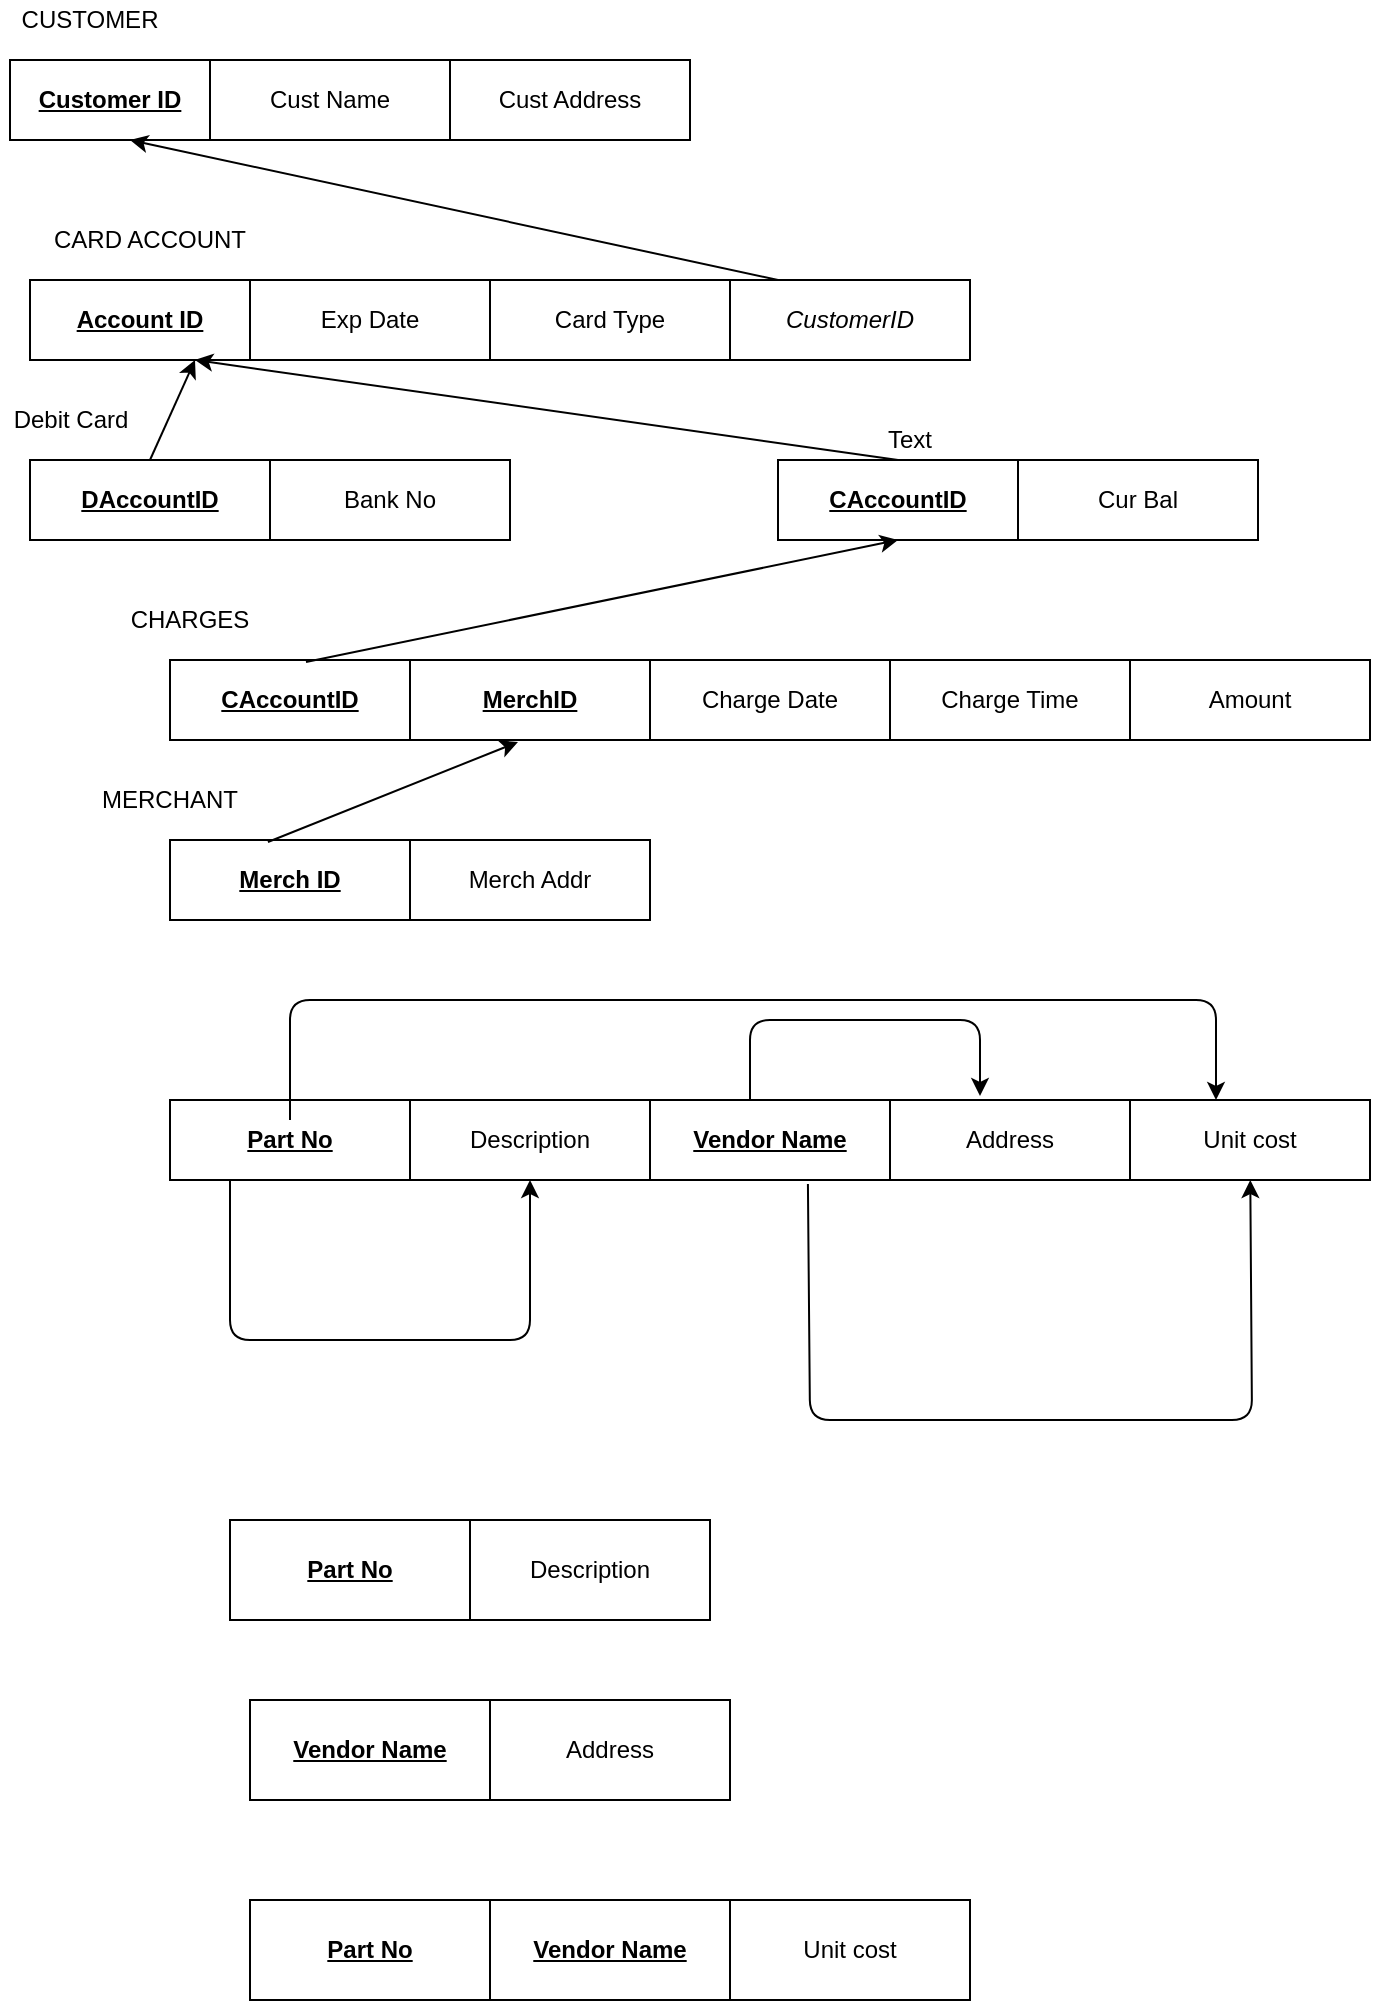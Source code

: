 <mxfile version="13.8.0" type="github">
  <diagram id="bMVnpUsRe7kVm7hbhH8q" name="Page-1">
    <mxGraphModel dx="751" dy="677" grid="1" gridSize="10" guides="1" tooltips="1" connect="1" arrows="1" fold="1" page="1" pageScale="1" pageWidth="827" pageHeight="1169" math="0" shadow="0">
      <root>
        <mxCell id="0" />
        <mxCell id="1" parent="0" />
        <mxCell id="C990iu7r9GBEBKF5YpmI-1" value="&lt;b&gt;&lt;u&gt;Customer ID&lt;/u&gt;&lt;/b&gt;" style="rounded=0;whiteSpace=wrap;html=1;" vertex="1" parent="1">
          <mxGeometry x="30" y="40" width="100" height="40" as="geometry" />
        </mxCell>
        <mxCell id="C990iu7r9GBEBKF5YpmI-2" value="Cust Name" style="rounded=0;whiteSpace=wrap;html=1;" vertex="1" parent="1">
          <mxGeometry x="130" y="40" width="120" height="40" as="geometry" />
        </mxCell>
        <mxCell id="C990iu7r9GBEBKF5YpmI-3" value="Cust Address" style="rounded=0;whiteSpace=wrap;html=1;" vertex="1" parent="1">
          <mxGeometry x="250" y="40" width="120" height="40" as="geometry" />
        </mxCell>
        <mxCell id="C990iu7r9GBEBKF5YpmI-4" value="&lt;b&gt;&lt;u&gt;Account ID&lt;/u&gt;&lt;/b&gt;" style="rounded=0;whiteSpace=wrap;html=1;" vertex="1" parent="1">
          <mxGeometry x="40" y="150" width="110" height="40" as="geometry" />
        </mxCell>
        <mxCell id="C990iu7r9GBEBKF5YpmI-5" value="Exp Date" style="rounded=0;whiteSpace=wrap;html=1;" vertex="1" parent="1">
          <mxGeometry x="150" y="150" width="120" height="40" as="geometry" />
        </mxCell>
        <mxCell id="C990iu7r9GBEBKF5YpmI-8" value="Card Type" style="rounded=0;whiteSpace=wrap;html=1;" vertex="1" parent="1">
          <mxGeometry x="270" y="150" width="120" height="40" as="geometry" />
        </mxCell>
        <mxCell id="C990iu7r9GBEBKF5YpmI-9" value="&lt;i&gt;CustomerID&lt;/i&gt;" style="rounded=0;whiteSpace=wrap;html=1;" vertex="1" parent="1">
          <mxGeometry x="390" y="150" width="120" height="40" as="geometry" />
        </mxCell>
        <mxCell id="C990iu7r9GBEBKF5YpmI-10" value="" style="endArrow=classic;html=1;" edge="1" parent="1">
          <mxGeometry width="50" height="50" relative="1" as="geometry">
            <mxPoint x="414" y="150" as="sourcePoint" />
            <mxPoint x="90" y="80" as="targetPoint" />
          </mxGeometry>
        </mxCell>
        <mxCell id="C990iu7r9GBEBKF5YpmI-11" value="CARD ACCOUNT" style="text;html=1;strokeColor=none;fillColor=none;align=center;verticalAlign=middle;whiteSpace=wrap;rounded=0;" vertex="1" parent="1">
          <mxGeometry x="40" y="120" width="120" height="20" as="geometry" />
        </mxCell>
        <mxCell id="C990iu7r9GBEBKF5YpmI-12" value="CUSTOMER" style="text;html=1;strokeColor=none;fillColor=none;align=center;verticalAlign=middle;whiteSpace=wrap;rounded=0;" vertex="1" parent="1">
          <mxGeometry x="50" y="10" width="40" height="20" as="geometry" />
        </mxCell>
        <mxCell id="C990iu7r9GBEBKF5YpmI-13" value="&lt;b&gt;&lt;u&gt;DAccountID&lt;/u&gt;&lt;/b&gt;" style="rounded=0;whiteSpace=wrap;html=1;" vertex="1" parent="1">
          <mxGeometry x="40" y="240" width="120" height="40" as="geometry" />
        </mxCell>
        <mxCell id="C990iu7r9GBEBKF5YpmI-14" value="Bank No" style="rounded=0;whiteSpace=wrap;html=1;" vertex="1" parent="1">
          <mxGeometry x="160" y="240" width="120" height="40" as="geometry" />
        </mxCell>
        <mxCell id="C990iu7r9GBEBKF5YpmI-15" value="Debit Card" style="text;html=1;align=center;verticalAlign=middle;resizable=0;points=[];autosize=1;" vertex="1" parent="1">
          <mxGeometry x="25" y="210" width="70" height="20" as="geometry" />
        </mxCell>
        <mxCell id="C990iu7r9GBEBKF5YpmI-16" value="" style="endArrow=classic;html=1;entryX=0.75;entryY=1;entryDx=0;entryDy=0;" edge="1" parent="1" target="C990iu7r9GBEBKF5YpmI-4">
          <mxGeometry width="50" height="50" relative="1" as="geometry">
            <mxPoint x="100" y="240" as="sourcePoint" />
            <mxPoint x="150" y="190" as="targetPoint" />
          </mxGeometry>
        </mxCell>
        <mxCell id="C990iu7r9GBEBKF5YpmI-17" value="&lt;b&gt;&lt;u&gt;CAccountID&lt;/u&gt;&lt;/b&gt;" style="rounded=0;whiteSpace=wrap;html=1;" vertex="1" parent="1">
          <mxGeometry x="414" y="240" width="120" height="40" as="geometry" />
        </mxCell>
        <mxCell id="C990iu7r9GBEBKF5YpmI-18" value="Cur Bal" style="rounded=0;whiteSpace=wrap;html=1;" vertex="1" parent="1">
          <mxGeometry x="534" y="240" width="120" height="40" as="geometry" />
        </mxCell>
        <mxCell id="C990iu7r9GBEBKF5YpmI-19" value="CHARGES" style="text;html=1;strokeColor=none;fillColor=none;align=center;verticalAlign=middle;whiteSpace=wrap;rounded=0;" vertex="1" parent="1">
          <mxGeometry x="70" y="310" width="100" height="20" as="geometry" />
        </mxCell>
        <mxCell id="C990iu7r9GBEBKF5YpmI-20" value="" style="endArrow=classic;html=1;entryX=0.75;entryY=1;entryDx=0;entryDy=0;exitX=0.5;exitY=0;exitDx=0;exitDy=0;" edge="1" parent="1" source="C990iu7r9GBEBKF5YpmI-17" target="C990iu7r9GBEBKF5YpmI-4">
          <mxGeometry width="50" height="50" relative="1" as="geometry">
            <mxPoint x="460" y="260" as="sourcePoint" />
            <mxPoint x="510" y="210" as="targetPoint" />
          </mxGeometry>
        </mxCell>
        <mxCell id="C990iu7r9GBEBKF5YpmI-22" value="&lt;b&gt;&lt;u&gt;CAccountID&lt;/u&gt;&lt;/b&gt;" style="rounded=0;whiteSpace=wrap;html=1;" vertex="1" parent="1">
          <mxGeometry x="110" y="340" width="120" height="40" as="geometry" />
        </mxCell>
        <mxCell id="C990iu7r9GBEBKF5YpmI-23" value="&lt;b&gt;&lt;u&gt;MerchID&lt;/u&gt;&lt;/b&gt;" style="rounded=0;whiteSpace=wrap;html=1;" vertex="1" parent="1">
          <mxGeometry x="230" y="340" width="120" height="40" as="geometry" />
        </mxCell>
        <mxCell id="C990iu7r9GBEBKF5YpmI-24" value="Charge Date" style="rounded=0;whiteSpace=wrap;html=1;" vertex="1" parent="1">
          <mxGeometry x="350" y="340" width="120" height="40" as="geometry" />
        </mxCell>
        <mxCell id="C990iu7r9GBEBKF5YpmI-25" value="Charge Time" style="rounded=0;whiteSpace=wrap;html=1;" vertex="1" parent="1">
          <mxGeometry x="470" y="340" width="120" height="40" as="geometry" />
        </mxCell>
        <mxCell id="C990iu7r9GBEBKF5YpmI-26" value="Amount" style="rounded=0;whiteSpace=wrap;html=1;" vertex="1" parent="1">
          <mxGeometry x="590" y="340" width="120" height="40" as="geometry" />
        </mxCell>
        <mxCell id="C990iu7r9GBEBKF5YpmI-27" value="" style="endArrow=classic;html=1;entryX=0.5;entryY=1;entryDx=0;entryDy=0;" edge="1" parent="1" target="C990iu7r9GBEBKF5YpmI-17">
          <mxGeometry width="50" height="50" relative="1" as="geometry">
            <mxPoint x="178" y="341" as="sourcePoint" />
            <mxPoint x="510" y="210" as="targetPoint" />
          </mxGeometry>
        </mxCell>
        <mxCell id="C990iu7r9GBEBKF5YpmI-28" value="Text" style="text;html=1;strokeColor=none;fillColor=none;align=center;verticalAlign=middle;whiteSpace=wrap;rounded=0;" vertex="1" parent="1">
          <mxGeometry x="460" y="220" width="40" height="20" as="geometry" />
        </mxCell>
        <mxCell id="C990iu7r9GBEBKF5YpmI-29" value="&lt;b&gt;&lt;u&gt;Merch ID&lt;/u&gt;&lt;/b&gt;" style="rounded=0;whiteSpace=wrap;html=1;" vertex="1" parent="1">
          <mxGeometry x="110" y="430" width="120" height="40" as="geometry" />
        </mxCell>
        <mxCell id="C990iu7r9GBEBKF5YpmI-31" value="Merch Addr" style="rounded=0;whiteSpace=wrap;html=1;" vertex="1" parent="1">
          <mxGeometry x="230" y="430" width="120" height="40" as="geometry" />
        </mxCell>
        <mxCell id="C990iu7r9GBEBKF5YpmI-32" value="" style="endArrow=classic;html=1;exitX=0.408;exitY=0.025;exitDx=0;exitDy=0;exitPerimeter=0;entryX=0.45;entryY=1.025;entryDx=0;entryDy=0;entryPerimeter=0;" edge="1" parent="1" source="C990iu7r9GBEBKF5YpmI-29" target="C990iu7r9GBEBKF5YpmI-23">
          <mxGeometry width="50" height="50" relative="1" as="geometry">
            <mxPoint x="460" y="260" as="sourcePoint" />
            <mxPoint x="510" y="210" as="targetPoint" />
            <Array as="points" />
          </mxGeometry>
        </mxCell>
        <mxCell id="C990iu7r9GBEBKF5YpmI-33" value="MERCHANT" style="text;html=1;strokeColor=none;fillColor=none;align=center;verticalAlign=middle;whiteSpace=wrap;rounded=0;" vertex="1" parent="1">
          <mxGeometry x="90" y="400" width="40" height="20" as="geometry" />
        </mxCell>
        <mxCell id="C990iu7r9GBEBKF5YpmI-34" value="&lt;u&gt;&lt;b&gt;Part No&lt;/b&gt;&lt;/u&gt;" style="rounded=0;whiteSpace=wrap;html=1;" vertex="1" parent="1">
          <mxGeometry x="110" y="560" width="120" height="40" as="geometry" />
        </mxCell>
        <mxCell id="C990iu7r9GBEBKF5YpmI-35" value="Description" style="rounded=0;whiteSpace=wrap;html=1;" vertex="1" parent="1">
          <mxGeometry x="230" y="560" width="120" height="40" as="geometry" />
        </mxCell>
        <mxCell id="C990iu7r9GBEBKF5YpmI-36" value="&lt;b&gt;&lt;u&gt;Vendor Name&lt;/u&gt;&lt;/b&gt;" style="rounded=0;whiteSpace=wrap;html=1;" vertex="1" parent="1">
          <mxGeometry x="350" y="560" width="120" height="40" as="geometry" />
        </mxCell>
        <mxCell id="C990iu7r9GBEBKF5YpmI-37" value="Address" style="rounded=0;whiteSpace=wrap;html=1;" vertex="1" parent="1">
          <mxGeometry x="470" y="560" width="120" height="40" as="geometry" />
        </mxCell>
        <mxCell id="C990iu7r9GBEBKF5YpmI-38" value="Unit cost" style="rounded=0;whiteSpace=wrap;html=1;" vertex="1" parent="1">
          <mxGeometry x="590" y="560" width="120" height="40" as="geometry" />
        </mxCell>
        <mxCell id="C990iu7r9GBEBKF5YpmI-39" value="" style="endArrow=classic;html=1;exitX=0.25;exitY=1;exitDx=0;exitDy=0;entryX=0.5;entryY=1;entryDx=0;entryDy=0;" edge="1" parent="1" source="C990iu7r9GBEBKF5YpmI-34" target="C990iu7r9GBEBKF5YpmI-35">
          <mxGeometry width="50" height="50" relative="1" as="geometry">
            <mxPoint x="360" y="700" as="sourcePoint" />
            <mxPoint x="310" y="680" as="targetPoint" />
            <Array as="points">
              <mxPoint x="140" y="680" />
              <mxPoint x="290" y="680" />
            </Array>
          </mxGeometry>
        </mxCell>
        <mxCell id="C990iu7r9GBEBKF5YpmI-44" value="" style="endArrow=classic;html=1;" edge="1" parent="1">
          <mxGeometry width="50" height="50" relative="1" as="geometry">
            <mxPoint x="170" y="570" as="sourcePoint" />
            <mxPoint x="633" y="560" as="targetPoint" />
            <Array as="points">
              <mxPoint x="170" y="510" />
              <mxPoint x="633" y="510" />
            </Array>
          </mxGeometry>
        </mxCell>
        <mxCell id="C990iu7r9GBEBKF5YpmI-45" value="" style="endArrow=classic;html=1;" edge="1" parent="1">
          <mxGeometry width="50" height="50" relative="1" as="geometry">
            <mxPoint x="400" y="560" as="sourcePoint" />
            <mxPoint x="515" y="558" as="targetPoint" />
            <Array as="points">
              <mxPoint x="400" y="520" />
              <mxPoint x="515" y="520" />
            </Array>
          </mxGeometry>
        </mxCell>
        <mxCell id="C990iu7r9GBEBKF5YpmI-46" value="" style="endArrow=classic;html=1;exitX=0.658;exitY=1.05;exitDx=0;exitDy=0;exitPerimeter=0;" edge="1" parent="1" source="C990iu7r9GBEBKF5YpmI-36" target="C990iu7r9GBEBKF5YpmI-38">
          <mxGeometry width="50" height="50" relative="1" as="geometry">
            <mxPoint x="430" y="640" as="sourcePoint" />
            <mxPoint x="580" y="640" as="targetPoint" />
            <Array as="points">
              <mxPoint x="430" y="720" />
              <mxPoint x="651" y="720" />
            </Array>
          </mxGeometry>
        </mxCell>
        <mxCell id="C990iu7r9GBEBKF5YpmI-47" value="&lt;u&gt;&lt;b&gt;Part No&lt;/b&gt;&lt;/u&gt;" style="rounded=0;whiteSpace=wrap;html=1;" vertex="1" parent="1">
          <mxGeometry x="140" y="770" width="120" height="50" as="geometry" />
        </mxCell>
        <mxCell id="C990iu7r9GBEBKF5YpmI-48" value="Description" style="rounded=0;whiteSpace=wrap;html=1;" vertex="1" parent="1">
          <mxGeometry x="260" y="770" width="120" height="50" as="geometry" />
        </mxCell>
        <mxCell id="C990iu7r9GBEBKF5YpmI-49" value="&lt;b&gt;&lt;u&gt;Vendor Name&lt;/u&gt;&lt;/b&gt;" style="rounded=0;whiteSpace=wrap;html=1;" vertex="1" parent="1">
          <mxGeometry x="150" y="860" width="120" height="50" as="geometry" />
        </mxCell>
        <mxCell id="C990iu7r9GBEBKF5YpmI-50" value="Address" style="rounded=0;whiteSpace=wrap;html=1;" vertex="1" parent="1">
          <mxGeometry x="270" y="860" width="120" height="50" as="geometry" />
        </mxCell>
        <mxCell id="C990iu7r9GBEBKF5YpmI-51" value="&lt;u&gt;&lt;b&gt;Part No&lt;/b&gt;&lt;/u&gt;" style="rounded=0;whiteSpace=wrap;html=1;" vertex="1" parent="1">
          <mxGeometry x="150" y="960" width="120" height="50" as="geometry" />
        </mxCell>
        <mxCell id="C990iu7r9GBEBKF5YpmI-52" value="&lt;b&gt;&lt;u&gt;Vendor Name&lt;/u&gt;&lt;/b&gt;" style="rounded=0;whiteSpace=wrap;html=1;" vertex="1" parent="1">
          <mxGeometry x="270" y="960" width="120" height="50" as="geometry" />
        </mxCell>
        <mxCell id="C990iu7r9GBEBKF5YpmI-53" value="Unit cost" style="rounded=0;whiteSpace=wrap;html=1;" vertex="1" parent="1">
          <mxGeometry x="390" y="960" width="120" height="50" as="geometry" />
        </mxCell>
      </root>
    </mxGraphModel>
  </diagram>
</mxfile>
